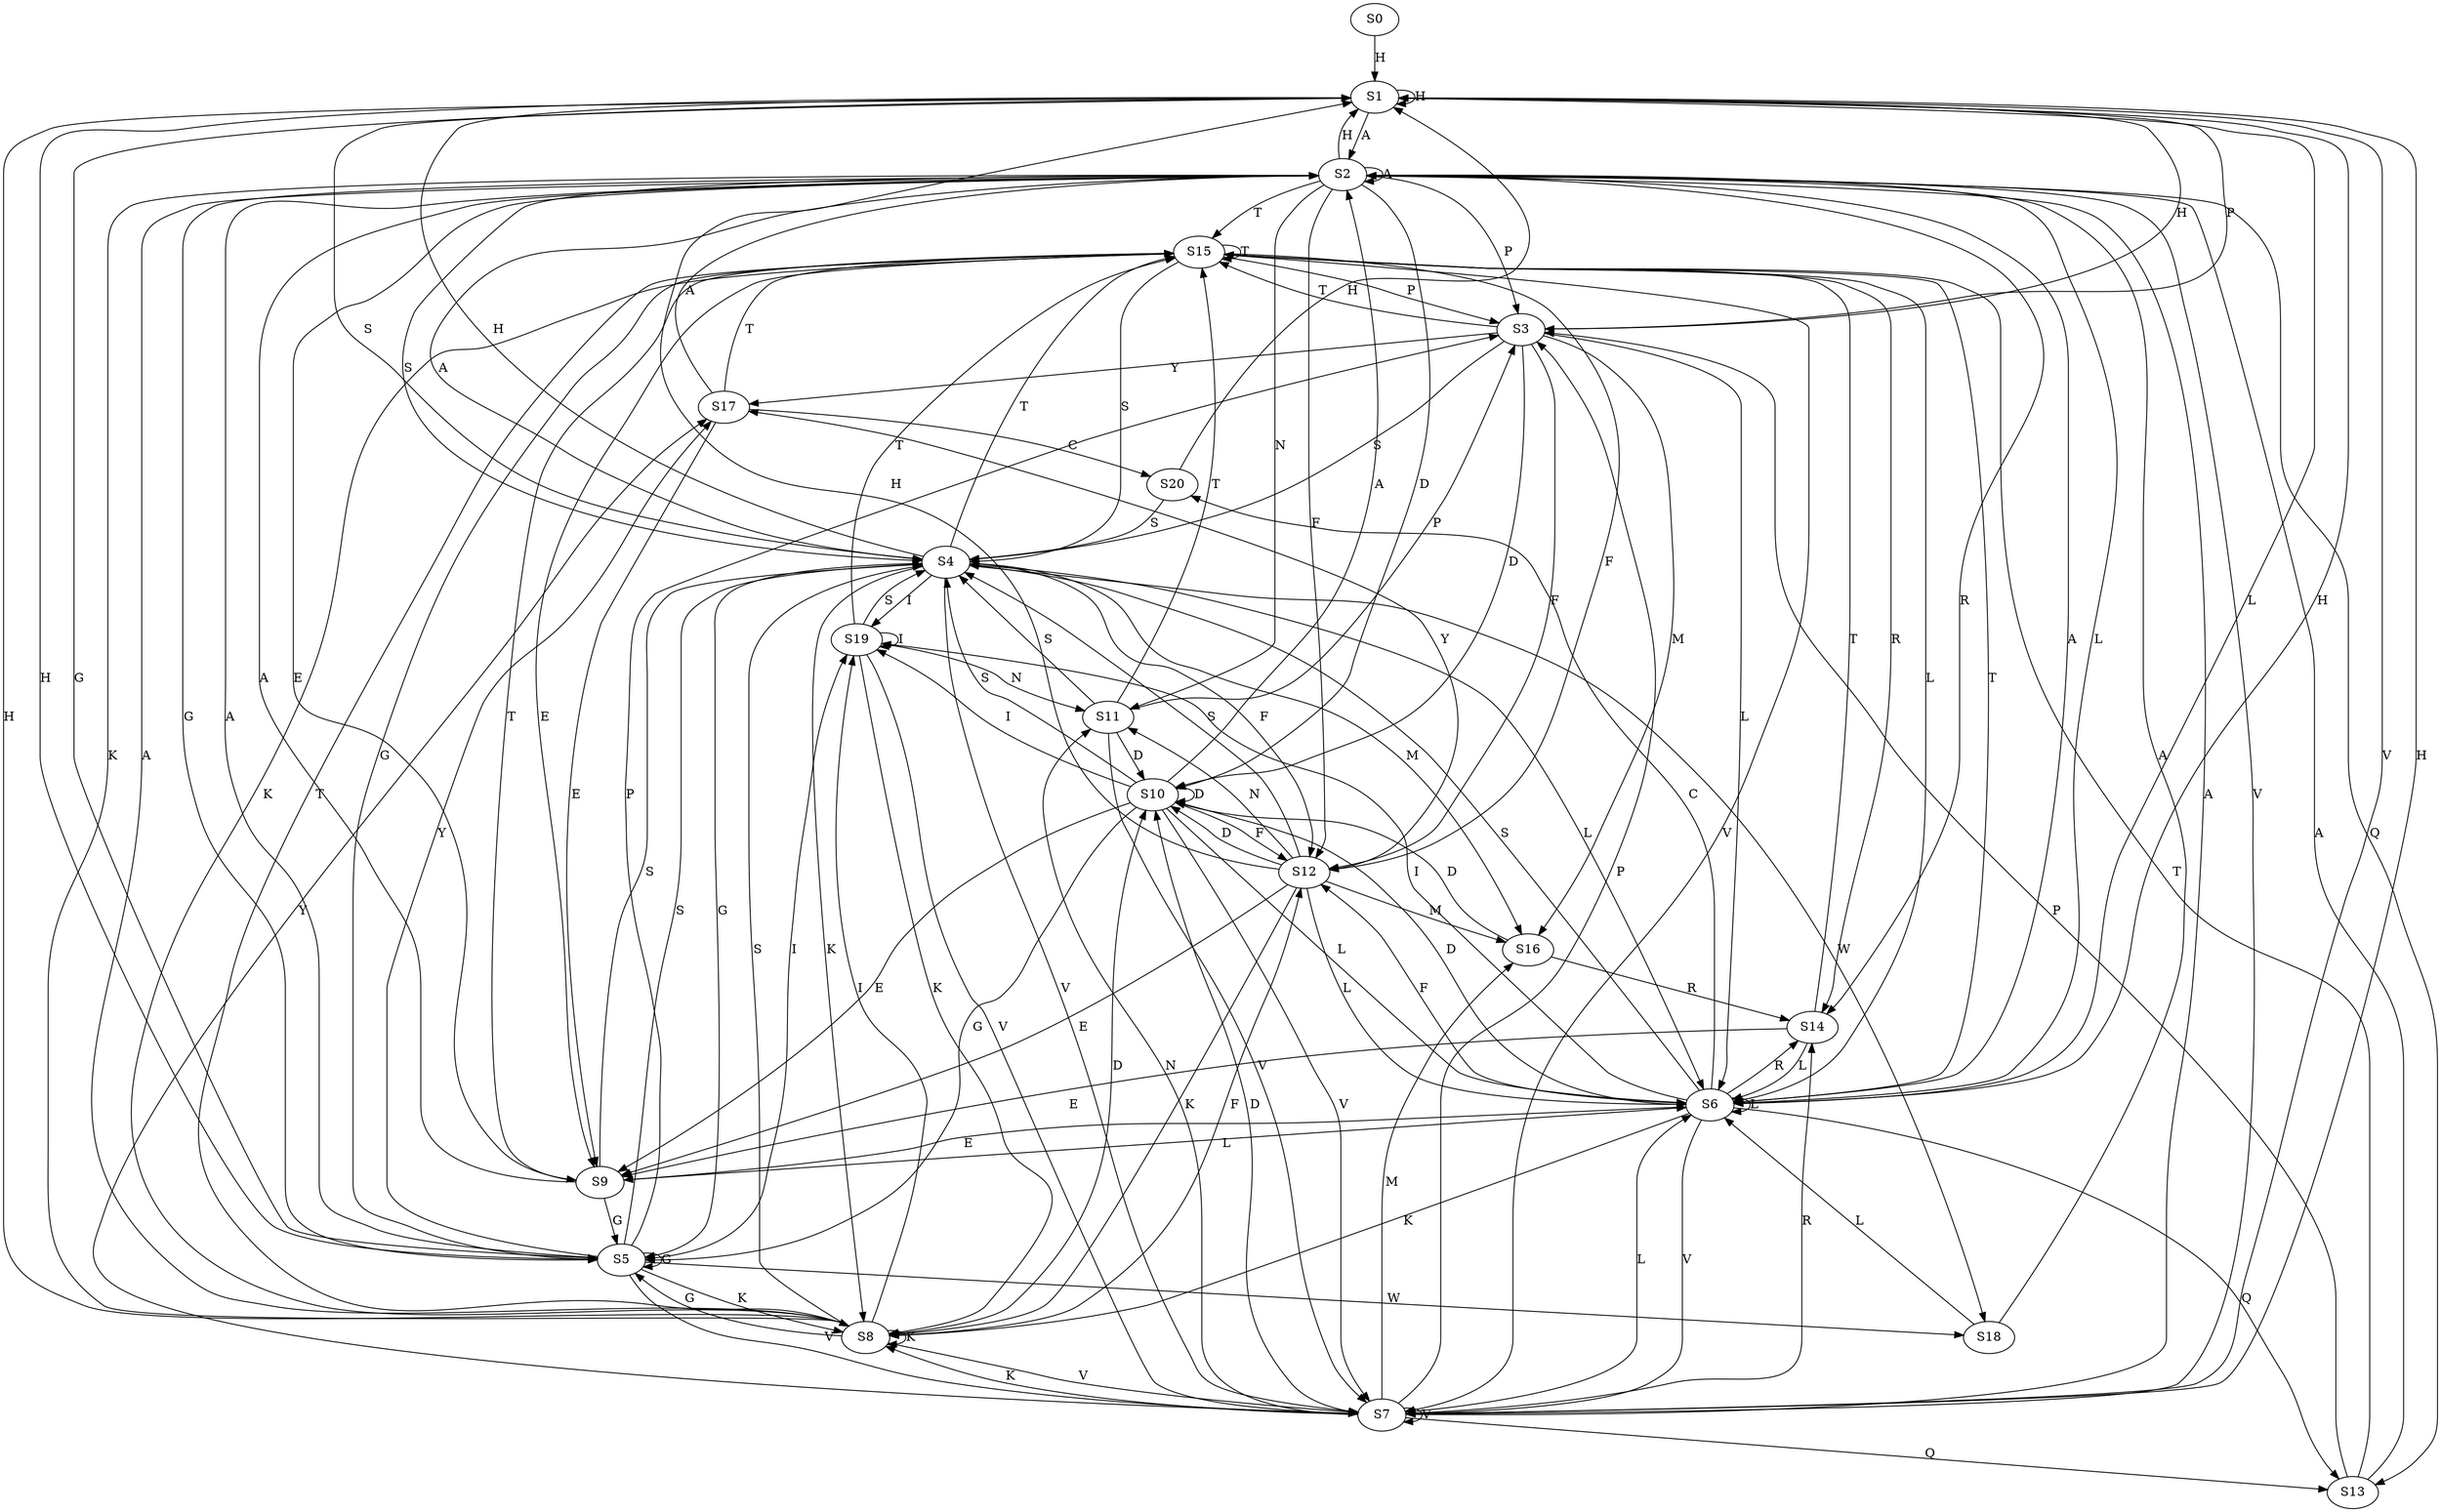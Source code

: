 strict digraph  {
	S0 -> S1 [ label = H ];
	S1 -> S2 [ label = A ];
	S1 -> S3 [ label = P ];
	S1 -> S4 [ label = S ];
	S1 -> S5 [ label = G ];
	S1 -> S6 [ label = L ];
	S1 -> S7 [ label = V ];
	S1 -> S1 [ label = H ];
	S2 -> S3 [ label = P ];
	S2 -> S8 [ label = K ];
	S2 -> S2 [ label = A ];
	S2 -> S5 [ label = G ];
	S2 -> S1 [ label = H ];
	S2 -> S9 [ label = E ];
	S2 -> S4 [ label = S ];
	S2 -> S7 [ label = V ];
	S2 -> S10 [ label = D ];
	S2 -> S11 [ label = N ];
	S2 -> S6 [ label = L ];
	S2 -> S12 [ label = F ];
	S2 -> S13 [ label = Q ];
	S2 -> S14 [ label = R ];
	S2 -> S15 [ label = T ];
	S3 -> S4 [ label = S ];
	S3 -> S12 [ label = F ];
	S3 -> S16 [ label = M ];
	S3 -> S10 [ label = D ];
	S3 -> S6 [ label = L ];
	S3 -> S15 [ label = T ];
	S3 -> S1 [ label = H ];
	S3 -> S17 [ label = Y ];
	S4 -> S6 [ label = L ];
	S4 -> S5 [ label = G ];
	S4 -> S8 [ label = K ];
	S4 -> S2 [ label = A ];
	S4 -> S7 [ label = V ];
	S4 -> S16 [ label = M ];
	S4 -> S18 [ label = W ];
	S4 -> S19 [ label = I ];
	S4 -> S12 [ label = F ];
	S4 -> S1 [ label = H ];
	S4 -> S15 [ label = T ];
	S5 -> S18 [ label = W ];
	S5 -> S7 [ label = V ];
	S5 -> S2 [ label = A ];
	S5 -> S17 [ label = Y ];
	S5 -> S1 [ label = H ];
	S5 -> S8 [ label = K ];
	S5 -> S4 [ label = S ];
	S5 -> S19 [ label = I ];
	S5 -> S5 [ label = G ];
	S5 -> S3 [ label = P ];
	S6 -> S7 [ label = V ];
	S6 -> S2 [ label = A ];
	S6 -> S12 [ label = F ];
	S6 -> S10 [ label = D ];
	S6 -> S8 [ label = K ];
	S6 -> S6 [ label = L ];
	S6 -> S20 [ label = C ];
	S6 -> S15 [ label = T ];
	S6 -> S1 [ label = H ];
	S6 -> S4 [ label = S ];
	S6 -> S19 [ label = I ];
	S6 -> S14 [ label = R ];
	S6 -> S13 [ label = Q ];
	S6 -> S9 [ label = E ];
	S7 -> S16 [ label = M ];
	S7 -> S11 [ label = N ];
	S7 -> S8 [ label = K ];
	S7 -> S13 [ label = Q ];
	S7 -> S2 [ label = A ];
	S7 -> S1 [ label = H ];
	S7 -> S14 [ label = R ];
	S7 -> S3 [ label = P ];
	S7 -> S6 [ label = L ];
	S7 -> S10 [ label = D ];
	S7 -> S7 [ label = V ];
	S7 -> S17 [ label = Y ];
	S8 -> S10 [ label = D ];
	S8 -> S7 [ label = V ];
	S8 -> S5 [ label = G ];
	S8 -> S15 [ label = T ];
	S8 -> S8 [ label = K ];
	S8 -> S1 [ label = H ];
	S8 -> S12 [ label = F ];
	S8 -> S19 [ label = I ];
	S8 -> S4 [ label = S ];
	S8 -> S2 [ label = A ];
	S9 -> S5 [ label = G ];
	S9 -> S2 [ label = A ];
	S9 -> S6 [ label = L ];
	S9 -> S15 [ label = T ];
	S9 -> S4 [ label = S ];
	S10 -> S2 [ label = A ];
	S10 -> S12 [ label = F ];
	S10 -> S7 [ label = V ];
	S10 -> S10 [ label = D ];
	S10 -> S4 [ label = S ];
	S10 -> S9 [ label = E ];
	S10 -> S6 [ label = L ];
	S10 -> S5 [ label = G ];
	S10 -> S19 [ label = I ];
	S11 -> S15 [ label = T ];
	S11 -> S3 [ label = P ];
	S11 -> S7 [ label = V ];
	S11 -> S4 [ label = S ];
	S11 -> S10 [ label = D ];
	S12 -> S16 [ label = M ];
	S12 -> S4 [ label = S ];
	S12 -> S17 [ label = Y ];
	S12 -> S1 [ label = H ];
	S12 -> S11 [ label = N ];
	S12 -> S9 [ label = E ];
	S12 -> S10 [ label = D ];
	S12 -> S6 [ label = L ];
	S12 -> S8 [ label = K ];
	S13 -> S2 [ label = A ];
	S13 -> S15 [ label = T ];
	S13 -> S3 [ label = P ];
	S14 -> S9 [ label = E ];
	S14 -> S6 [ label = L ];
	S14 -> S15 [ label = T ];
	S15 -> S8 [ label = K ];
	S15 -> S3 [ label = P ];
	S15 -> S15 [ label = T ];
	S15 -> S6 [ label = L ];
	S15 -> S7 [ label = V ];
	S15 -> S12 [ label = F ];
	S15 -> S14 [ label = R ];
	S15 -> S4 [ label = S ];
	S15 -> S5 [ label = G ];
	S15 -> S9 [ label = E ];
	S16 -> S14 [ label = R ];
	S16 -> S10 [ label = D ];
	S17 -> S9 [ label = E ];
	S17 -> S15 [ label = T ];
	S17 -> S20 [ label = C ];
	S17 -> S2 [ label = A ];
	S18 -> S2 [ label = A ];
	S18 -> S6 [ label = L ];
	S19 -> S11 [ label = N ];
	S19 -> S8 [ label = K ];
	S19 -> S15 [ label = T ];
	S19 -> S19 [ label = I ];
	S19 -> S7 [ label = V ];
	S19 -> S4 [ label = S ];
	S20 -> S1 [ label = H ];
	S20 -> S4 [ label = S ];
}
